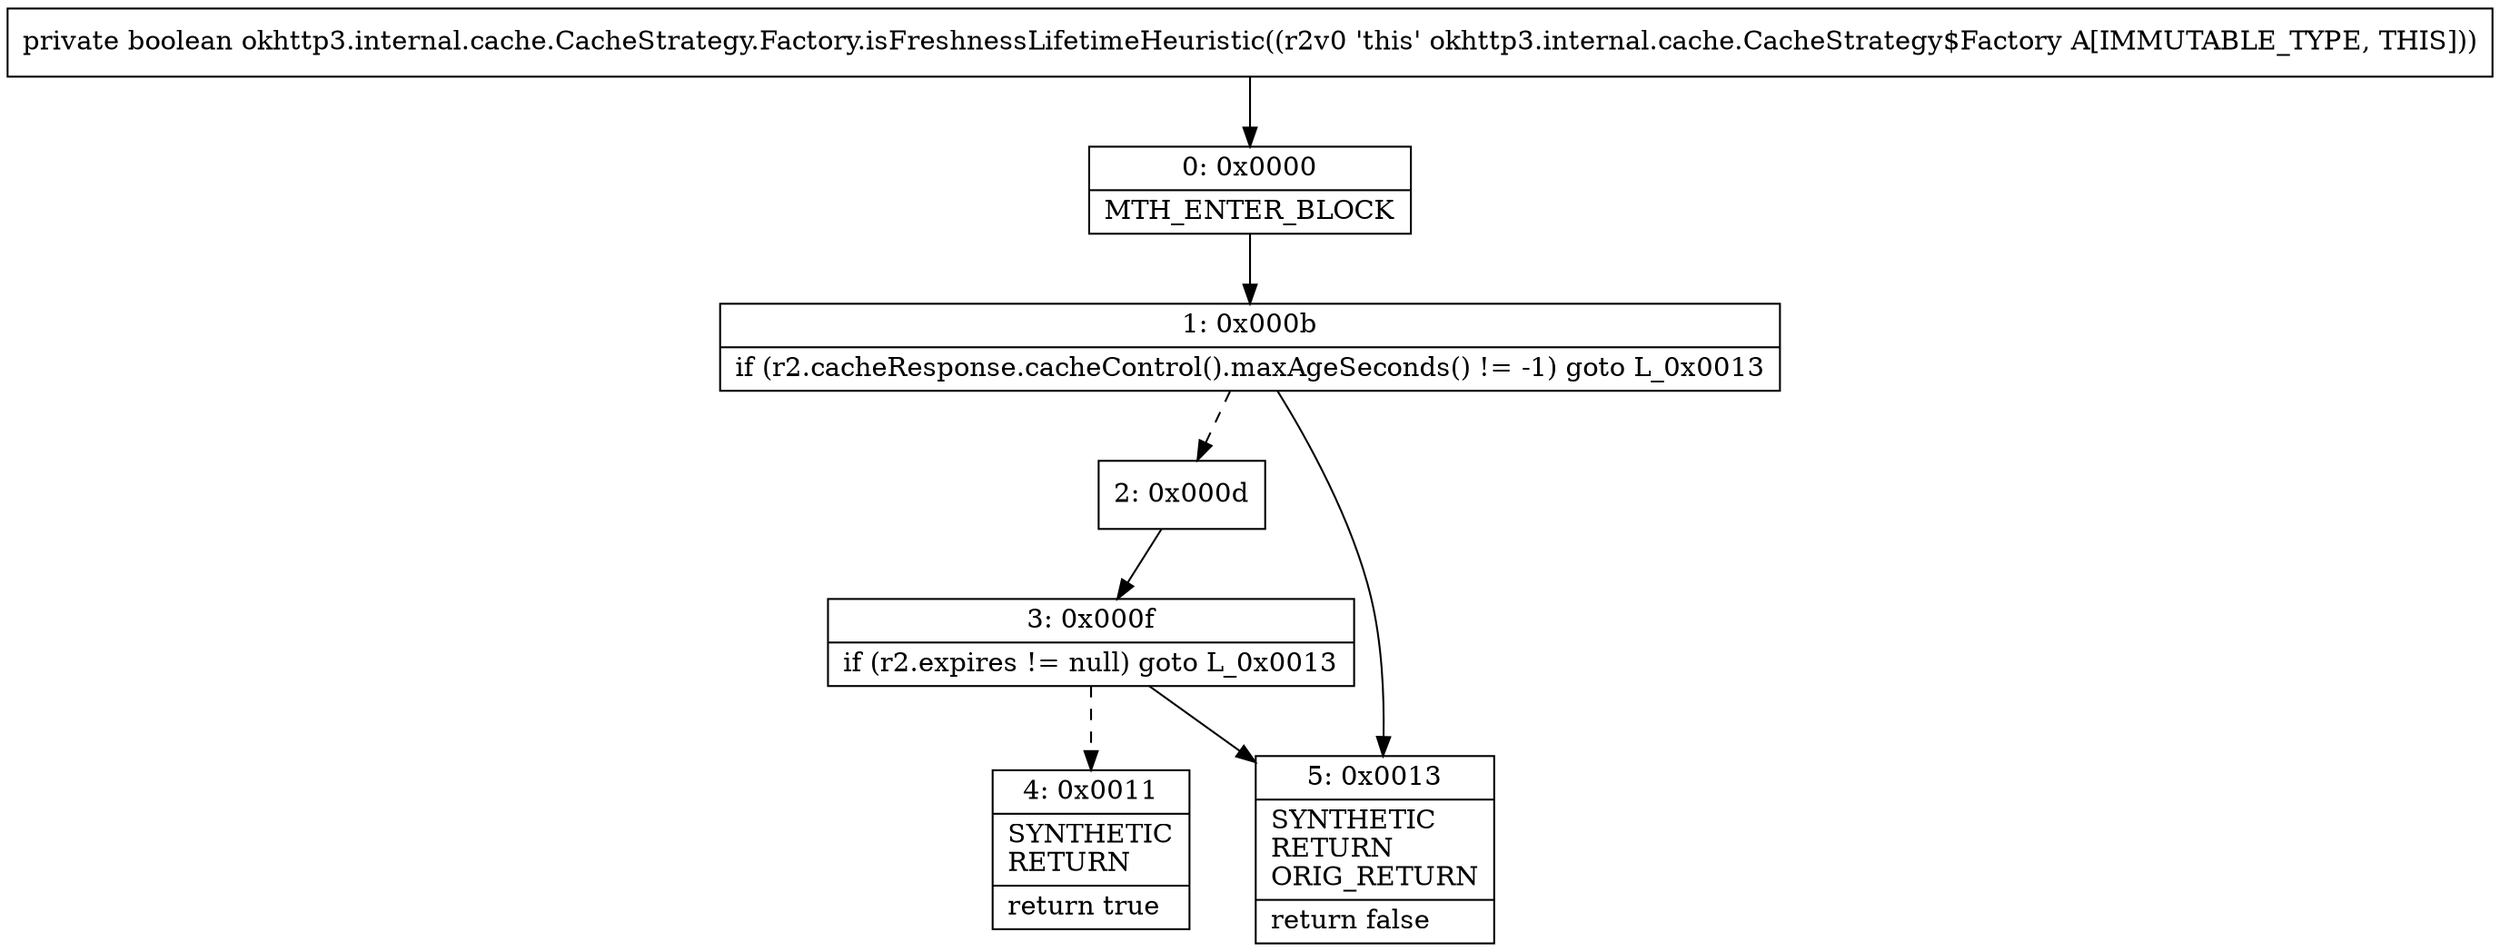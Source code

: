 digraph "CFG forokhttp3.internal.cache.CacheStrategy.Factory.isFreshnessLifetimeHeuristic()Z" {
Node_0 [shape=record,label="{0\:\ 0x0000|MTH_ENTER_BLOCK\l}"];
Node_1 [shape=record,label="{1\:\ 0x000b|if (r2.cacheResponse.cacheControl().maxAgeSeconds() != \-1) goto L_0x0013\l}"];
Node_2 [shape=record,label="{2\:\ 0x000d}"];
Node_3 [shape=record,label="{3\:\ 0x000f|if (r2.expires != null) goto L_0x0013\l}"];
Node_4 [shape=record,label="{4\:\ 0x0011|SYNTHETIC\lRETURN\l|return true\l}"];
Node_5 [shape=record,label="{5\:\ 0x0013|SYNTHETIC\lRETURN\lORIG_RETURN\l|return false\l}"];
MethodNode[shape=record,label="{private boolean okhttp3.internal.cache.CacheStrategy.Factory.isFreshnessLifetimeHeuristic((r2v0 'this' okhttp3.internal.cache.CacheStrategy$Factory A[IMMUTABLE_TYPE, THIS])) }"];
MethodNode -> Node_0;
Node_0 -> Node_1;
Node_1 -> Node_2[style=dashed];
Node_1 -> Node_5;
Node_2 -> Node_3;
Node_3 -> Node_4[style=dashed];
Node_3 -> Node_5;
}

